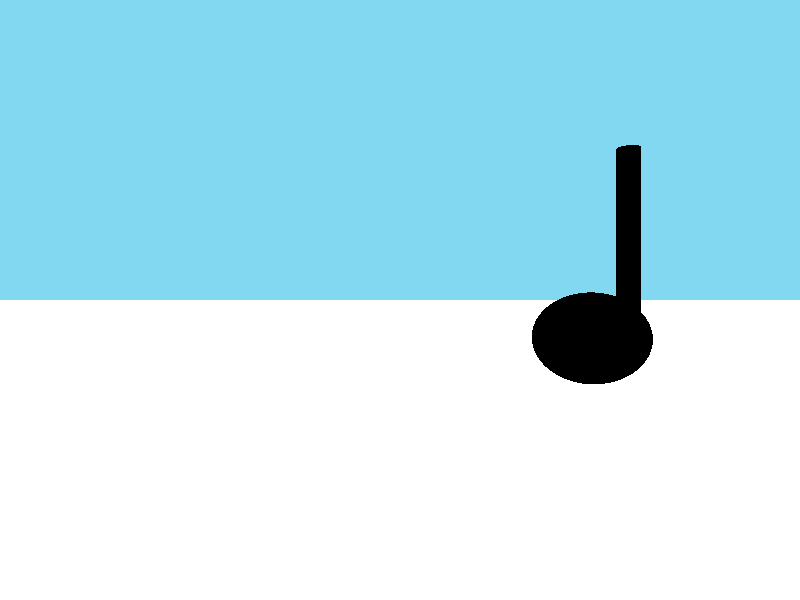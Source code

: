 #include "colors.inc"
#include "shapes.inc"
#include "stones.inc"
#include "textures.inc"

camera {    //カメラの設定
  location<0, 10, -20>    //カメラを置く位置
  // location<-20, 10, -10>    //カメラを置く位置
  look_at<0, 10, 0>    //カメラで狙う位置
  angle 70    //視野角度
}

background{ color SummerSky }   //背景の設定

light_source{ <0, 20, -20> color White } //点光源の設定
// light_source{ <10, 8, 10> color White } //点光源の設定

object {    //オブジェクトの設定
    Plane_XZ    //XZ平面
    texture{    //テクスチャ指定
        pigment { checker color White color White }    //色指定
    }
}

#declare quarterNote = union {
  sphere { 
    <10, 10, 10>, 3
    pigment { color Black }
    scale <1, 0.8, 1>
  }
  cylinder {
    <12, 8, 10>, <12, 18, 10>, 0.6
  }
}

object {
  quarterNote
}